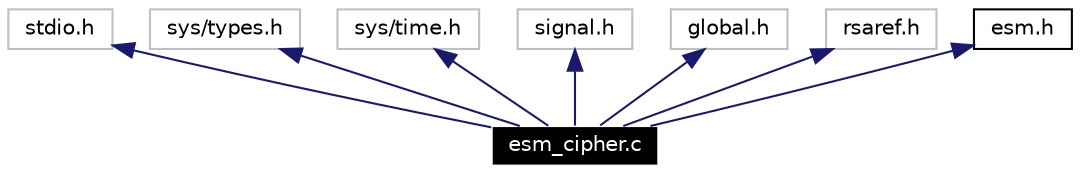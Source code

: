 digraph G
{
  edge [fontname="Helvetica",fontsize=10,labelfontname="Helvetica",labelfontsize=10];
  node [fontname="Helvetica",fontsize=10,shape=record];
  Node247 [label="esm_cipher.c",height=0.2,width=0.4,color="white", fillcolor="black", style="filled" fontcolor="white"];
  Node248 -> Node247 [dir=back,color="midnightblue",fontsize=10,style="solid",fontname="Helvetica"];
  Node248 [label="stdio.h",height=0.2,width=0.4,color="grey75"];
  Node249 -> Node247 [dir=back,color="midnightblue",fontsize=10,style="solid",fontname="Helvetica"];
  Node249 [label="sys/types.h",height=0.2,width=0.4,color="grey75"];
  Node250 -> Node247 [dir=back,color="midnightblue",fontsize=10,style="solid",fontname="Helvetica"];
  Node250 [label="sys/time.h",height=0.2,width=0.4,color="grey75"];
  Node251 -> Node247 [dir=back,color="midnightblue",fontsize=10,style="solid",fontname="Helvetica"];
  Node251 [label="signal.h",height=0.2,width=0.4,color="grey75"];
  Node252 -> Node247 [dir=back,color="midnightblue",fontsize=10,style="solid",fontname="Helvetica"];
  Node252 [label="global.h",height=0.2,width=0.4,color="grey75"];
  Node253 -> Node247 [dir=back,color="midnightblue",fontsize=10,style="solid",fontname="Helvetica"];
  Node253 [label="rsaref.h",height=0.2,width=0.4,color="grey75"];
  Node254 -> Node247 [dir=back,color="midnightblue",fontsize=10,style="solid",fontname="Helvetica"];
  Node254 [label="esm.h",height=0.2,width=0.4,color="black",URL="$esm_8h.html"];
}
